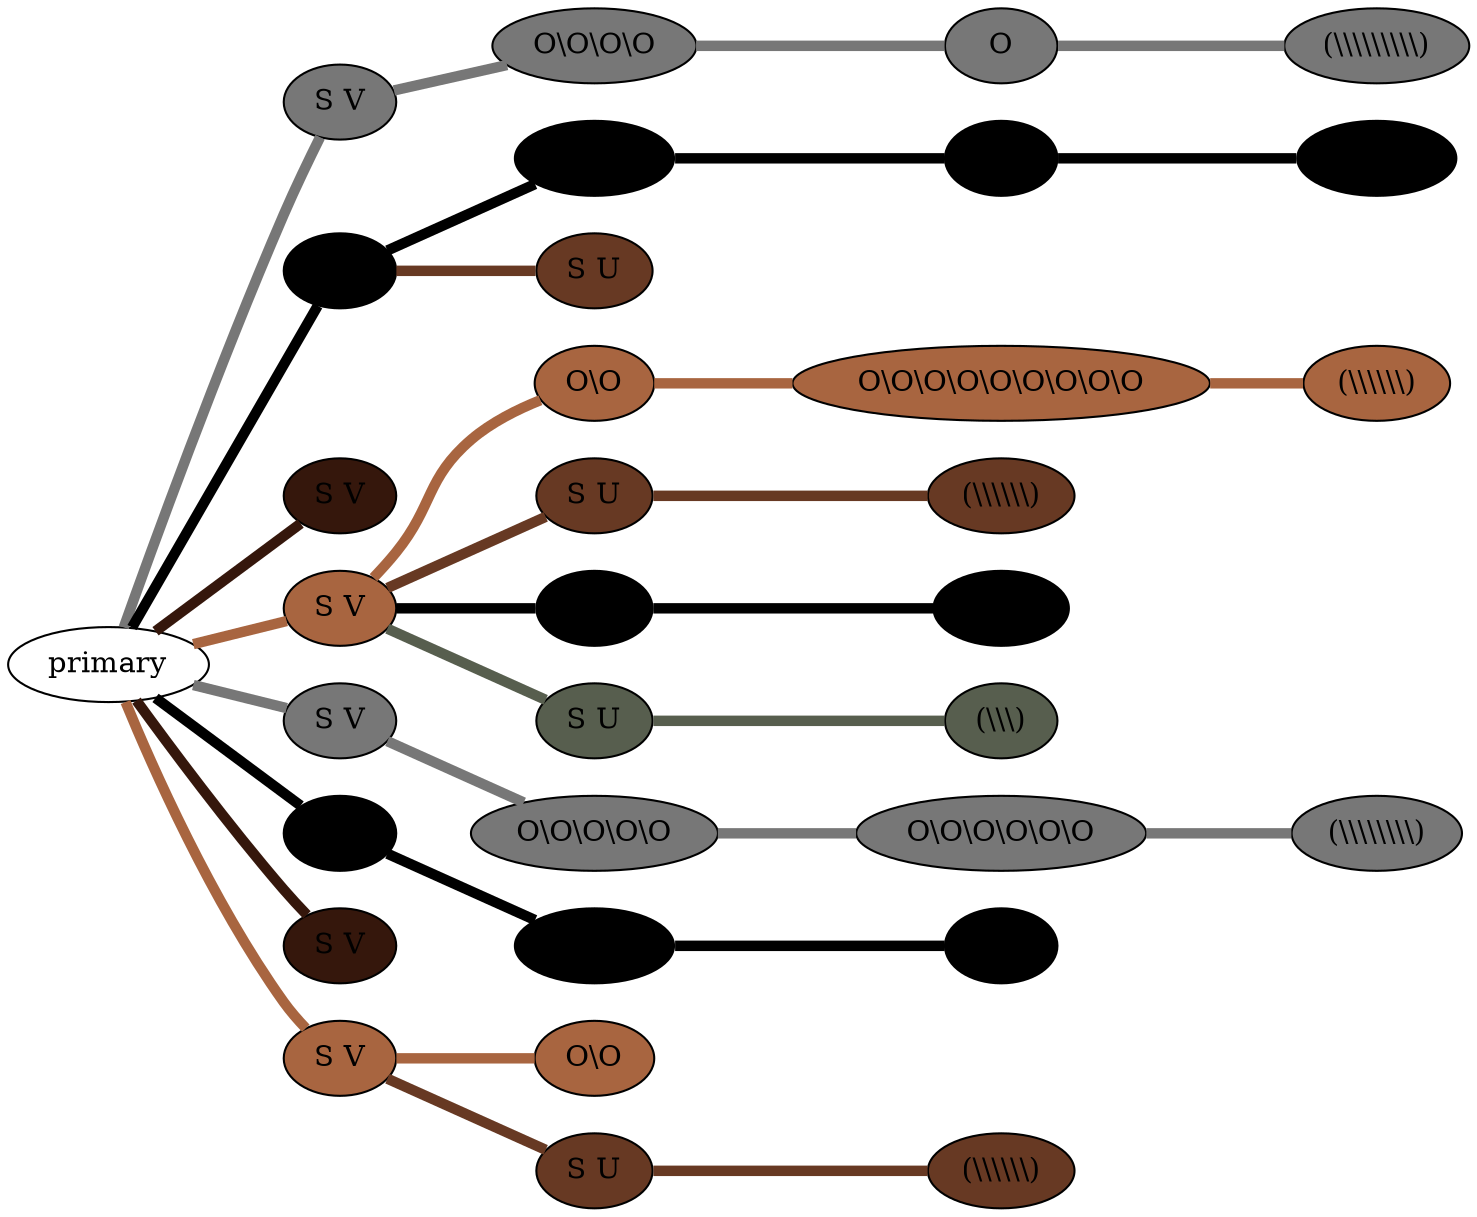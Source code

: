 graph {
 graph [rankdir=LR]
"1" [qtype="pendant_node", pendant_colors="#777777", pendant_ply="S", pendant_attach="V", pendant_length="75", label="S V", style=filled, fillcolor="#777777"]
"primary" -- "1" [qtype="pendant_link",penwidth=5,color="#777777"]
"1:0" [qtype="knot_node", knot_value="4", knot_type="S", knot_position="15.0", knot_spin="Z", label="O\\O\\O\\O", style=filled, fillcolor="#777777"]
"1" -- "1:0" [qtype="knot_link",penwidth=5,color="#777777"]
"1:1" [qtype="knot_node", knot_value="1", knot_type="S", knot_position="23.0", knot_spin="Z", label="O", style=filled, fillcolor="#777777"]
"1:0" -- "1:1" [qtype="knot_link",penwidth=5,color="#777777"]
"1:2" [qtype="knot_node", knot_value="9", knot_type="L", knot_position="31.0", knot_spin="Z", label="(\\\\\\\\\\\\\\\\\\)", style=filled, fillcolor="#777777"]
"1:1" -- "1:2" [qtype="knot_link",penwidth=5,color="#777777"]
"2" [qtype="pendant_node", pendant_colors="#000000", pendant_ply="S", pendant_attach="V", pendant_length="70", label="S V", style=filled, fillcolor="#000000"]
"primary" -- "2" [qtype="pendant_link",penwidth=5,color="#000000"]
"2:0" [qtype="knot_node", knot_value="3", knot_type="S", knot_position="14.0", knot_spin="Z", label="O\\O\\O", style=filled, fillcolor="#000000"]
"2" -- "2:0" [qtype="knot_link",penwidth=5,color="#000000"]
"2:1" [qtype="knot_node", knot_value="1", knot_type="S", knot_position="22.0", knot_spin="Z", label="O", style=filled, fillcolor="#000000"]
"2:0" -- "2:1" [qtype="knot_link",penwidth=5,color="#000000"]
"2:2" [qtype="knot_node", knot_value="7", knot_type="L", knot_position="30.0", knot_spin="Z", label="(\\\\\\\\\\\\\\)", style=filled, fillcolor="#000000"]
"2:1" -- "2:2" [qtype="knot_link",penwidth=5,color="#000000"]
"2s1" [qtype="pendant_node", pendant_colors="#673923", pendant_ply="S", pendant_attach="U", pendant_length="3", label="S U", style=filled, fillcolor="#673923"]
"2" -- "2s1" [qtype="pendant_link",penwidth=5,color="#673923"]
"3" [qtype="pendant_node", pendant_colors="#35170C,#A86540", pendant_ply="S", pendant_attach="V", pendant_length="1", label="S V", style=filled, fillcolor="#35170C"]
"primary" -- "3" [qtype="pendant_link",penwidth=5,color="#35170C"]
"4" [qtype="pendant_node", pendant_colors="#A86540,#777777", pendant_ply="S", pendant_attach="V", pendant_length="56", label="S V", style=filled, fillcolor="#A86540"]
"primary" -- "4" [qtype="pendant_link",penwidth=5,color="#A86540"]
"4:0" [qtype="knot_node", knot_value="2", knot_type="S", knot_position="14.0", knot_spin="Z", label="O\\O", style=filled, fillcolor="#A86540"]
"4" -- "4:0" [qtype="knot_link",penwidth=5,color="#A86540"]
"4:1" [qtype="knot_node", knot_value="9", knot_type="S", knot_position="23.5", knot_spin="Z", label="O\\O\\O\\O\\O\\O\\O\\O\\O", style=filled, fillcolor="#A86540"]
"4:0" -- "4:1" [qtype="knot_link",penwidth=5,color="#A86540"]
"4:2" [qtype="knot_node", knot_value="6", knot_type="L", knot_position="28.5", knot_spin="Z", label="(\\\\\\\\\\\\)", style=filled, fillcolor="#A86540"]
"4:1" -- "4:2" [qtype="knot_link",penwidth=5,color="#A86540"]
"4s1" [qtype="pendant_node", pendant_colors="#673923", pendant_ply="S", pendant_attach="U", pendant_length="60", label="S U", style=filled, fillcolor="#673923"]
"4" -- "4s1" [qtype="pendant_link",penwidth=5,color="#673923"]
"4s1:0" [qtype="knot_node", knot_value="6", knot_type="L", knot_position="27.0", knot_spin="Z", label="(\\\\\\\\\\\\)", style=filled, fillcolor="#673923"]
"4s1" -- "4s1:0" [qtype="knot_link",penwidth=5,color="#673923"]
"4s2" [qtype="pendant_node", pendant_colors="#000000,#A86540", pendant_ply="S", pendant_attach="U", pendant_length="75", label="S U", style=filled, fillcolor="#000000"]
"4" -- "4s2" [qtype="pendant_link",penwidth=5,color="#000000"]
"4s2:0" [qtype="knot_node", knot_value="5", knot_type="L", knot_position="28.5", knot_spin="Z", label="(\\\\\\\\\\)", style=filled, fillcolor="#000000"]
"4s2" -- "4s2:0" [qtype="knot_link",penwidth=5,color="#000000"]
"4s3" [qtype="pendant_node", pendant_colors="#575E4E", pendant_ply="S", pendant_attach="U", pendant_length="32", label="S U", style=filled, fillcolor="#575E4E"]
"4" -- "4s3" [qtype="pendant_link",penwidth=5,color="#575E4E"]
"4s3:0" [qtype="knot_node", knot_value="3", knot_type="L", knot_position="26.5", knot_spin="Z", label="(\\\\\\)", style=filled, fillcolor="#575E4E"]
"4s3" -- "4s3:0" [qtype="knot_link",penwidth=5,color="#575E4E"]
"5" [qtype="pendant_node", pendant_colors="#777777", pendant_ply="S", pendant_attach="V", pendant_length="72", label="S V", style=filled, fillcolor="#777777"]
"primary" -- "5" [qtype="pendant_link",penwidth=5,color="#777777"]
"5:0" [qtype="knot_node", knot_value="5", knot_type="S", knot_position="15.0", knot_spin="Z", label="O\\O\\O\\O\\O", style=filled, fillcolor="#777777"]
"5" -- "5:0" [qtype="knot_link",penwidth=5,color="#777777"]
"5:1" [qtype="knot_node", knot_value="6", knot_type="S", knot_position="22.0", knot_spin="Z", label="O\\O\\O\\O\\O\\O", style=filled, fillcolor="#777777"]
"5:0" -- "5:1" [qtype="knot_link",penwidth=5,color="#777777"]
"5:2" [qtype="knot_node", knot_value="8", knot_type="L", knot_position="30.0", knot_spin="Z", label="(\\\\\\\\\\\\\\\\)", style=filled, fillcolor="#777777"]
"5:1" -- "5:2" [qtype="knot_link",penwidth=5,color="#777777"]
"6" [qtype="pendant_node", pendant_colors="#000000", pendant_ply="S", pendant_attach="V", pendant_length="69", label="S V", style=filled, fillcolor="#000000"]
"primary" -- "6" [qtype="pendant_link",penwidth=5,color="#000000"]
"6:0" [qtype="knot_node", knot_value="3", knot_type="S", knot_position="14.0", knot_spin="Z", label="O\\O\\O", style=filled, fillcolor="#000000"]
"6" -- "6:0" [qtype="knot_link",penwidth=5,color="#000000"]
"6:1" [qtype="knot_node", knot_value="1", knot_type="E", knot_position="30.0", knot_spin="S", label="/8", style=filled, fillcolor="#000000"]
"6:0" -- "6:1" [qtype="knot_link",penwidth=5,color="#000000"]
"7" [qtype="pendant_node", pendant_colors="#35170C,#A86540", pendant_ply="S", pendant_attach="V", pendant_length="0", label="S V", style=filled, fillcolor="#35170C"]
"primary" -- "7" [qtype="pendant_link",penwidth=5,color="#35170C"]
"8" [qtype="pendant_node", pendant_colors="#A86540,#777777", pendant_ply="S", pendant_attach="V", pendant_length="14", label="S V", style=filled, fillcolor="#A86540"]
"primary" -- "8" [qtype="pendant_link",penwidth=5,color="#A86540"]
"8:0" [qtype="knot_node", knot_value="2", knot_type="S", knot_position="14.0", knot_spin="Z", label="O\\O", style=filled, fillcolor="#A86540"]
"8" -- "8:0" [qtype="knot_link",penwidth=5,color="#A86540"]
"8s1" [qtype="pendant_node", pendant_colors="#673923", pendant_ply="S", pendant_attach="U", pendant_length="54", label="S U", style=filled, fillcolor="#673923"]
"8" -- "8s1" [qtype="pendant_link",penwidth=5,color="#673923"]
"8s1:0" [qtype="knot_node", knot_value="6", knot_type="L", knot_position="28.0", knot_spin="Z", label="(\\\\\\\\\\\\)", style=filled, fillcolor="#673923"]
"8s1" -- "8s1:0" [qtype="knot_link",penwidth=5,color="#673923"]
}
